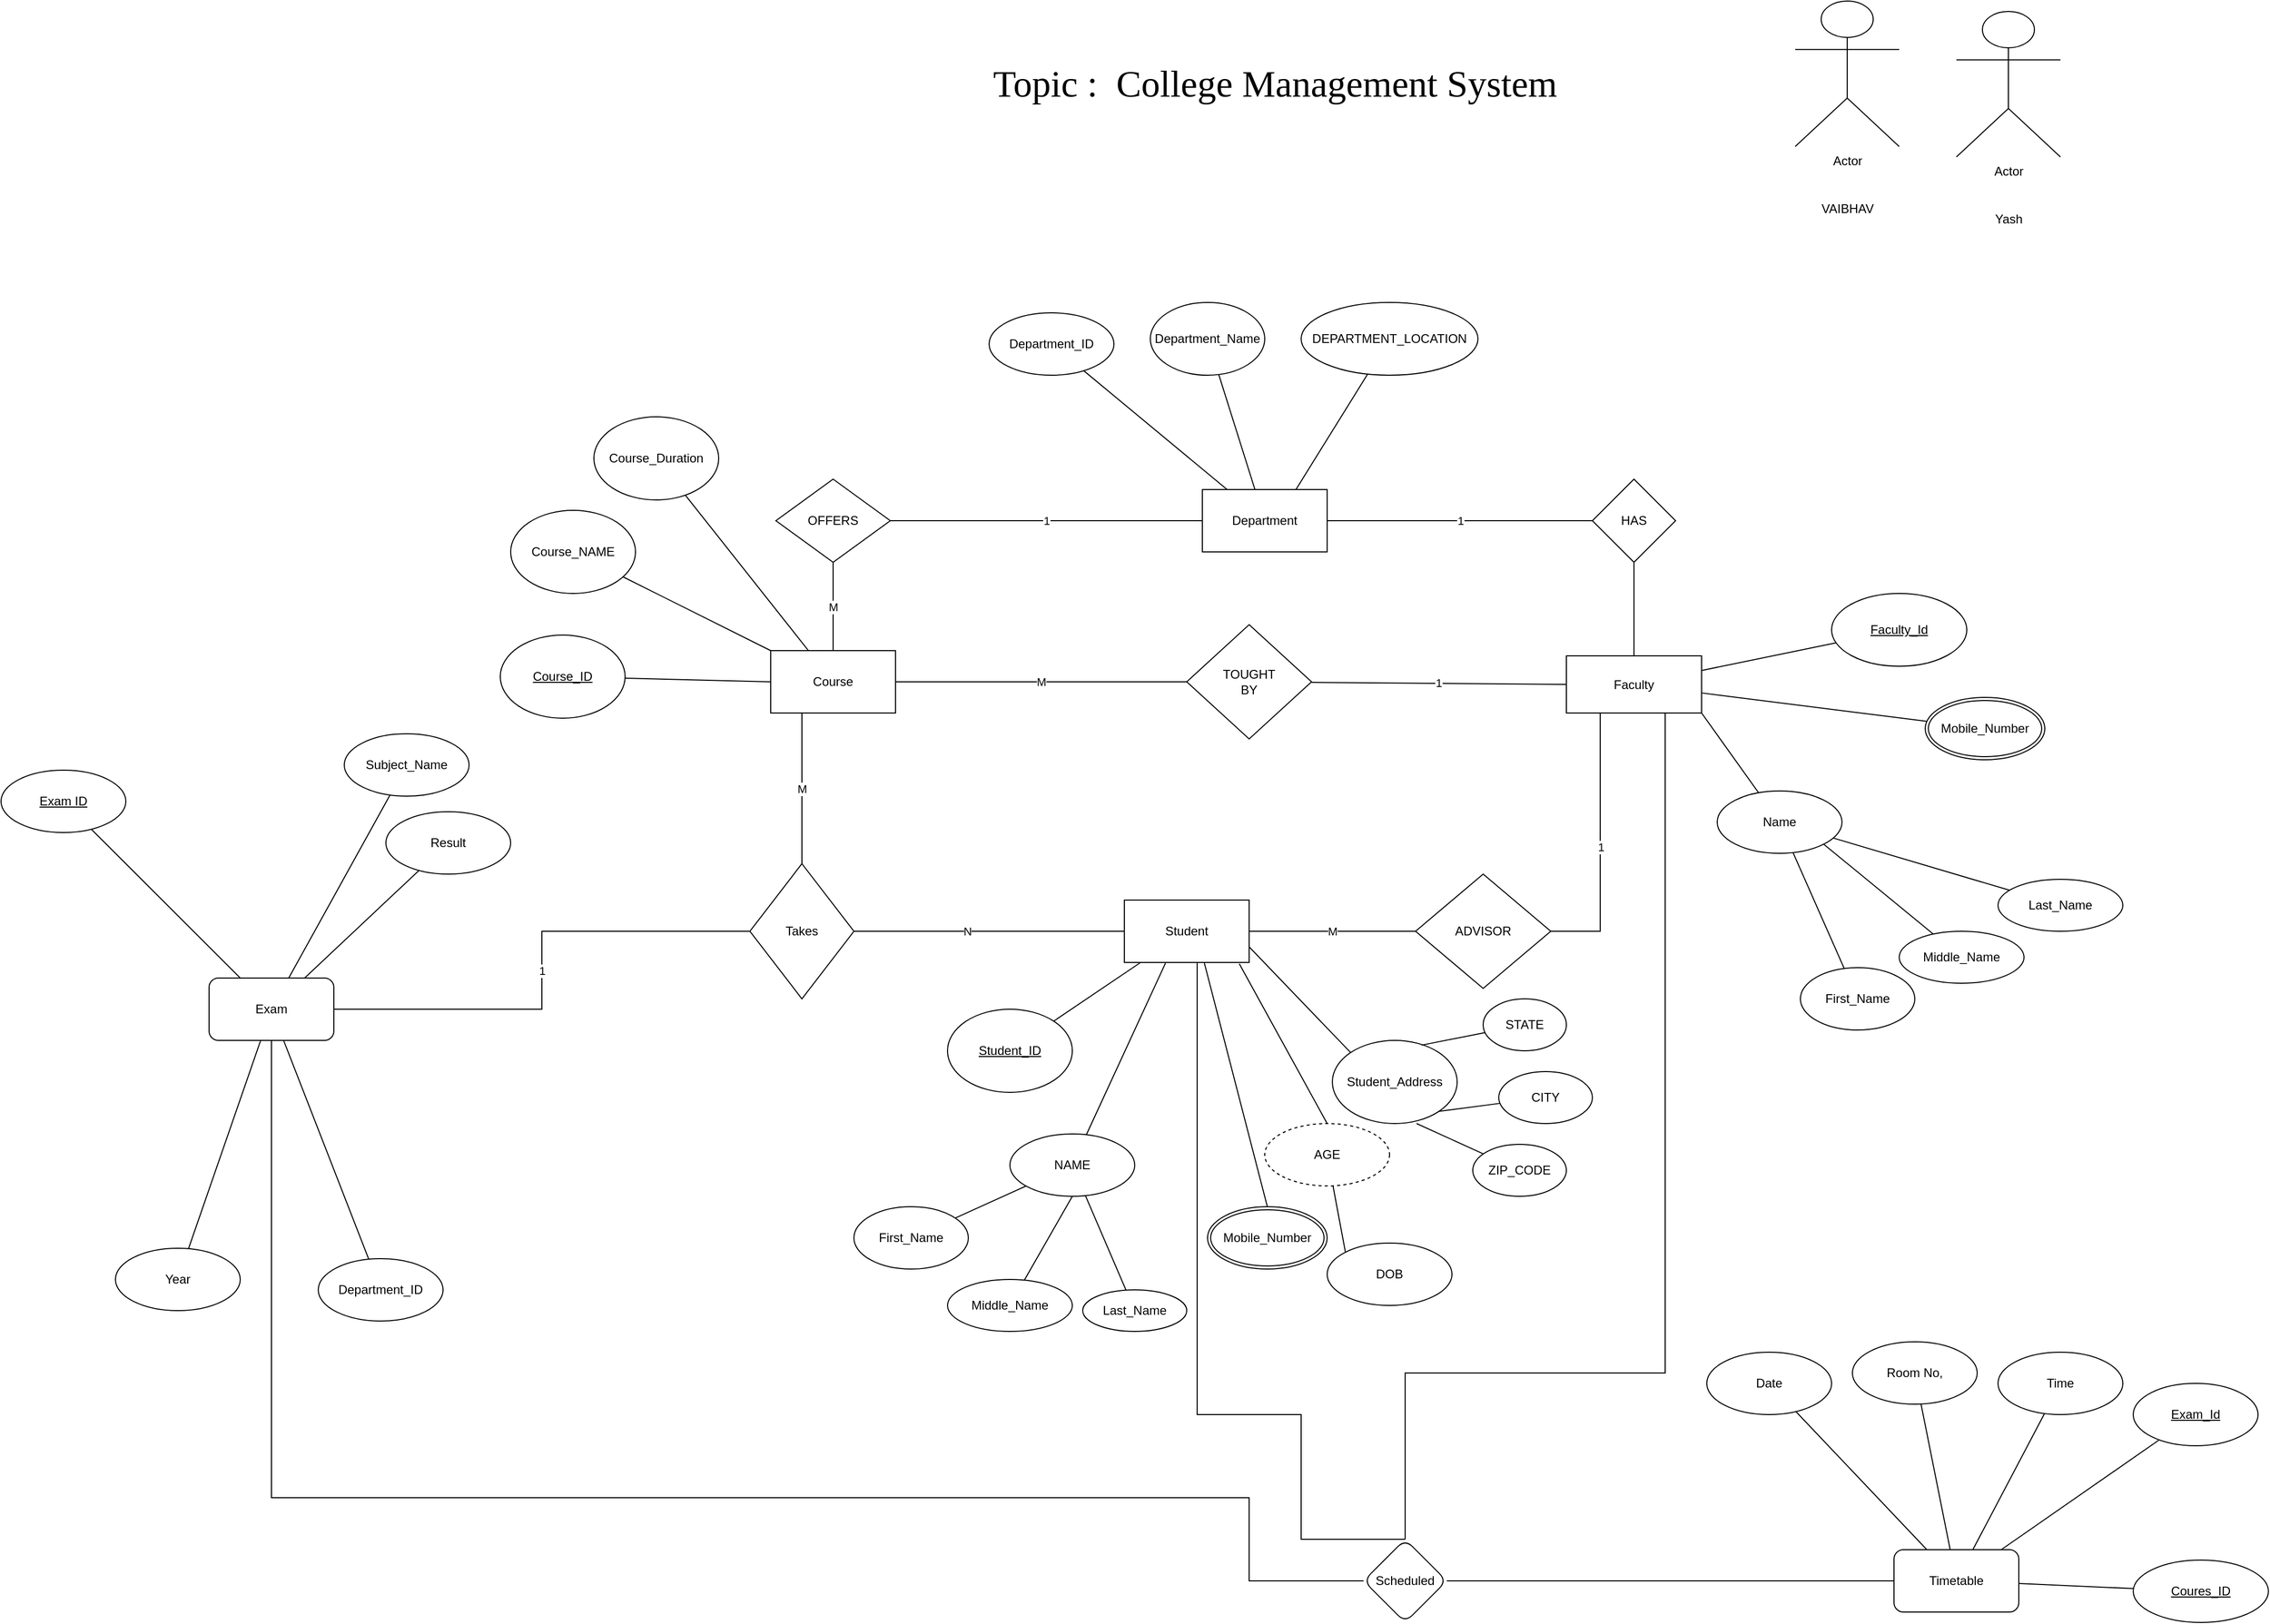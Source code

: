 <mxfile version="16.1.0" type="github">
  <diagram id="R2lEEEUBdFMjLlhIrx00" name="Page-1">
    <mxGraphModel dx="2994" dy="2293" grid="1" gridSize="10" guides="1" tooltips="1" connect="1" arrows="1" fold="1" page="1" pageScale="1" pageWidth="850" pageHeight="1100" math="0" shadow="0" extFonts="Permanent Marker^https://fonts.googleapis.com/css?family=Permanent+Marker">
      <root>
        <mxCell id="0" />
        <mxCell id="1" parent="0" />
        <mxCell id="QF39eqOGqN_0U-94D1bC-55" value="1" style="edgeStyle=orthogonalEdgeStyle;rounded=0;orthogonalLoop=1;jettySize=auto;html=1;entryX=0;entryY=0.5;entryDx=0;entryDy=0;endArrow=none;endFill=0;" parent="1" source="QF39eqOGqN_0U-94D1bC-11" target="QF39eqOGqN_0U-94D1bC-54" edge="1">
          <mxGeometry relative="1" as="geometry" />
        </mxCell>
        <mxCell id="Lc2b4h-heHFp3ACsY35L-27" value="" style="rounded=0;orthogonalLoop=1;jettySize=auto;html=1;endArrow=none;endFill=0;" parent="1" source="QF39eqOGqN_0U-94D1bC-11" target="Lc2b4h-heHFp3ACsY35L-26" edge="1">
          <mxGeometry relative="1" as="geometry" />
        </mxCell>
        <mxCell id="QF39eqOGqN_0U-94D1bC-11" value="Department" style="rounded=0;whiteSpace=wrap;html=1;" parent="1" vertex="1">
          <mxGeometry x="425" y="150" width="120" height="60" as="geometry" />
        </mxCell>
        <mxCell id="QF39eqOGqN_0U-94D1bC-50" value="M" style="rounded=0;orthogonalLoop=1;jettySize=auto;html=1;endArrow=none;endFill=0;" parent="1" source="QF39eqOGqN_0U-94D1bC-12" target="QF39eqOGqN_0U-94D1bC-49" edge="1">
          <mxGeometry relative="1" as="geometry" />
        </mxCell>
        <mxCell id="36BE91eB3OPMBUZPJ_EU-8" value="M" style="rounded=0;orthogonalLoop=1;jettySize=auto;html=1;exitX=0.25;exitY=1;exitDx=0;exitDy=0;entryX=0.5;entryY=0;entryDx=0;entryDy=0;endArrow=none;endFill=0;" edge="1" parent="1" source="QF39eqOGqN_0U-94D1bC-12" target="Lc2b4h-heHFp3ACsY35L-2">
          <mxGeometry relative="1" as="geometry">
            <Array as="points">
              <mxPoint x="40" y="450" />
            </Array>
          </mxGeometry>
        </mxCell>
        <mxCell id="QF39eqOGqN_0U-94D1bC-12" value="Course" style="rounded=0;whiteSpace=wrap;html=1;" parent="1" vertex="1">
          <mxGeometry x="10" y="305" width="120" height="60" as="geometry" />
        </mxCell>
        <mxCell id="QF39eqOGqN_0U-94D1bC-13" value="Faculty" style="rounded=0;whiteSpace=wrap;html=1;" parent="1" vertex="1">
          <mxGeometry x="775" y="310" width="130" height="55" as="geometry" />
        </mxCell>
        <mxCell id="QF39eqOGqN_0U-94D1bC-59" value="M" style="rounded=0;orthogonalLoop=1;jettySize=auto;html=1;entryX=0;entryY=0.5;entryDx=0;entryDy=0;endArrow=none;endFill=0;edgeStyle=orthogonalEdgeStyle;" parent="1" source="QF39eqOGqN_0U-94D1bC-14" target="QF39eqOGqN_0U-94D1bC-57" edge="1">
          <mxGeometry relative="1" as="geometry" />
        </mxCell>
        <mxCell id="QF39eqOGqN_0U-94D1bC-14" value="Student" style="rounded=0;whiteSpace=wrap;html=1;" parent="1" vertex="1">
          <mxGeometry x="350" y="545" width="120" height="60" as="geometry" />
        </mxCell>
        <mxCell id="QF39eqOGqN_0U-94D1bC-45" value="" style="rounded=0;orthogonalLoop=1;jettySize=auto;html=1;endArrow=none;endFill=0;" parent="1" source="QF39eqOGqN_0U-94D1bC-15" target="QF39eqOGqN_0U-94D1bC-11" edge="1">
          <mxGeometry relative="1" as="geometry" />
        </mxCell>
        <mxCell id="QF39eqOGqN_0U-94D1bC-15" value="Department_Name" style="ellipse;whiteSpace=wrap;html=1;" parent="1" vertex="1">
          <mxGeometry x="375" y="-30" width="110" height="70" as="geometry" />
        </mxCell>
        <mxCell id="QF39eqOGqN_0U-94D1bC-44" style="rounded=0;orthogonalLoop=1;jettySize=auto;html=1;entryX=0.75;entryY=0;entryDx=0;entryDy=0;endArrow=none;endFill=0;" parent="1" source="QF39eqOGqN_0U-94D1bC-16" target="QF39eqOGqN_0U-94D1bC-11" edge="1">
          <mxGeometry relative="1" as="geometry" />
        </mxCell>
        <mxCell id="QF39eqOGqN_0U-94D1bC-16" value="DEPARTMENT_LOCATION" style="ellipse;whiteSpace=wrap;html=1;" parent="1" vertex="1">
          <mxGeometry x="520" y="-30" width="170" height="70" as="geometry" />
        </mxCell>
        <mxCell id="QF39eqOGqN_0U-94D1bC-46" style="rounded=0;orthogonalLoop=1;jettySize=auto;html=1;entryX=0;entryY=0.5;entryDx=0;entryDy=0;endArrow=none;endFill=0;" parent="1" source="QF39eqOGqN_0U-94D1bC-17" target="QF39eqOGqN_0U-94D1bC-12" edge="1">
          <mxGeometry relative="1" as="geometry" />
        </mxCell>
        <mxCell id="QF39eqOGqN_0U-94D1bC-17" value="&lt;u&gt;Course_ID&lt;/u&gt;" style="ellipse;whiteSpace=wrap;html=1;" parent="1" vertex="1">
          <mxGeometry x="-250" y="290" width="120" height="80" as="geometry" />
        </mxCell>
        <mxCell id="QF39eqOGqN_0U-94D1bC-47" value="" style="rounded=0;orthogonalLoop=1;jettySize=auto;html=1;endArrow=none;endFill=0;" parent="1" source="QF39eqOGqN_0U-94D1bC-18" target="QF39eqOGqN_0U-94D1bC-12" edge="1">
          <mxGeometry relative="1" as="geometry" />
        </mxCell>
        <mxCell id="QF39eqOGqN_0U-94D1bC-18" value="Course_NAME" style="ellipse;whiteSpace=wrap;html=1;" parent="1" vertex="1">
          <mxGeometry x="-240" y="170" width="120" height="80" as="geometry" />
        </mxCell>
        <mxCell id="QF39eqOGqN_0U-94D1bC-48" value="" style="rounded=0;orthogonalLoop=1;jettySize=auto;html=1;endArrow=none;endFill=0;" parent="1" source="QF39eqOGqN_0U-94D1bC-19" target="QF39eqOGqN_0U-94D1bC-12" edge="1">
          <mxGeometry relative="1" as="geometry" />
        </mxCell>
        <mxCell id="QF39eqOGqN_0U-94D1bC-19" value="Course_Duration" style="ellipse;whiteSpace=wrap;html=1;" parent="1" vertex="1">
          <mxGeometry x="-160" y="80" width="120" height="80" as="geometry" />
        </mxCell>
        <mxCell id="QF39eqOGqN_0U-94D1bC-43" style="rounded=0;orthogonalLoop=1;jettySize=auto;html=1;endArrow=none;endFill=0;" parent="1" source="QF39eqOGqN_0U-94D1bC-21" target="QF39eqOGqN_0U-94D1bC-13" edge="1">
          <mxGeometry relative="1" as="geometry" />
        </mxCell>
        <mxCell id="QF39eqOGqN_0U-94D1bC-21" value="Faculty_Id" style="ellipse;whiteSpace=wrap;html=1;fontStyle=4" parent="1" vertex="1">
          <mxGeometry x="1030" y="250" width="130" height="70" as="geometry" />
        </mxCell>
        <mxCell id="QF39eqOGqN_0U-94D1bC-42" style="rounded=0;orthogonalLoop=1;jettySize=auto;html=1;endArrow=none;endFill=0;" parent="1" source="2UdWuP_MJw2ZWGw73I6B-8" target="QF39eqOGqN_0U-94D1bC-13" edge="1">
          <mxGeometry relative="1" as="geometry">
            <mxPoint x="1040" y="380" as="sourcePoint" />
          </mxGeometry>
        </mxCell>
        <mxCell id="QF39eqOGqN_0U-94D1bC-38" style="rounded=0;orthogonalLoop=1;jettySize=auto;html=1;exitX=0;exitY=0;exitDx=0;exitDy=0;entryX=1;entryY=0.75;entryDx=0;entryDy=0;endArrow=none;endFill=0;" parent="1" source="QF39eqOGqN_0U-94D1bC-25" target="QF39eqOGqN_0U-94D1bC-14" edge="1">
          <mxGeometry relative="1" as="geometry" />
        </mxCell>
        <mxCell id="QF39eqOGqN_0U-94D1bC-25" value="Student_Address" style="ellipse;whiteSpace=wrap;html=1;" parent="1" vertex="1">
          <mxGeometry x="550" y="680" width="120" height="80" as="geometry" />
        </mxCell>
        <mxCell id="QF39eqOGqN_0U-94D1bC-34" style="rounded=0;orthogonalLoop=1;jettySize=auto;html=1;endArrow=none;endFill=0;" parent="1" source="QF39eqOGqN_0U-94D1bC-26" target="QF39eqOGqN_0U-94D1bC-14" edge="1">
          <mxGeometry relative="1" as="geometry" />
        </mxCell>
        <mxCell id="QF39eqOGqN_0U-94D1bC-26" value="&lt;u&gt;Student_ID&lt;/u&gt;" style="ellipse;whiteSpace=wrap;html=1;" parent="1" vertex="1">
          <mxGeometry x="180" y="650" width="120" height="80" as="geometry" />
        </mxCell>
        <mxCell id="QF39eqOGqN_0U-94D1bC-67" value="" style="rounded=0;orthogonalLoop=1;jettySize=auto;html=1;endArrow=none;endFill=0;" parent="1" source="QF39eqOGqN_0U-94D1bC-28" target="QF39eqOGqN_0U-94D1bC-66" edge="1">
          <mxGeometry relative="1" as="geometry" />
        </mxCell>
        <mxCell id="QF39eqOGqN_0U-94D1bC-28" value="First_Name" style="ellipse;whiteSpace=wrap;html=1;" parent="1" vertex="1">
          <mxGeometry x="90" y="840" width="110" height="60" as="geometry" />
        </mxCell>
        <mxCell id="QF39eqOGqN_0U-94D1bC-68" value="" style="rounded=0;orthogonalLoop=1;jettySize=auto;html=1;endArrow=none;endFill=0;" parent="1" source="QF39eqOGqN_0U-94D1bC-29" target="QF39eqOGqN_0U-94D1bC-66" edge="1">
          <mxGeometry relative="1" as="geometry" />
        </mxCell>
        <mxCell id="QF39eqOGqN_0U-94D1bC-29" value="Last_Name" style="ellipse;whiteSpace=wrap;html=1;" parent="1" vertex="1">
          <mxGeometry x="310" y="920" width="100" height="40" as="geometry" />
        </mxCell>
        <mxCell id="QF39eqOGqN_0U-94D1bC-31" value="M" style="rounded=0;orthogonalLoop=1;jettySize=auto;html=1;strokeColor=default;endArrow=none;endFill=0;" parent="1" source="QF39eqOGqN_0U-94D1bC-30" target="QF39eqOGqN_0U-94D1bC-12" edge="1">
          <mxGeometry relative="1" as="geometry" />
        </mxCell>
        <mxCell id="QF39eqOGqN_0U-94D1bC-32" value="1" style="edgeStyle=orthogonalEdgeStyle;rounded=0;orthogonalLoop=1;jettySize=auto;html=1;endArrow=none;endFill=0;" parent="1" source="QF39eqOGqN_0U-94D1bC-30" target="QF39eqOGqN_0U-94D1bC-11" edge="1">
          <mxGeometry relative="1" as="geometry" />
        </mxCell>
        <mxCell id="QF39eqOGqN_0U-94D1bC-30" value="OFFERS" style="rhombus;whiteSpace=wrap;html=1;" parent="1" vertex="1">
          <mxGeometry x="15" y="140" width="110" height="80" as="geometry" />
        </mxCell>
        <mxCell id="QF39eqOGqN_0U-94D1bC-51" value="1" style="rounded=0;orthogonalLoop=1;jettySize=auto;html=1;entryX=0;entryY=0.5;entryDx=0;entryDy=0;endArrow=none;endFill=0;" parent="1" source="QF39eqOGqN_0U-94D1bC-49" target="QF39eqOGqN_0U-94D1bC-13" edge="1">
          <mxGeometry relative="1" as="geometry" />
        </mxCell>
        <mxCell id="QF39eqOGqN_0U-94D1bC-49" value="TOUGHT&lt;br&gt;BY" style="rhombus;whiteSpace=wrap;html=1;rounded=0;" parent="1" vertex="1">
          <mxGeometry x="410" y="280" width="120" height="110" as="geometry" />
        </mxCell>
        <mxCell id="2UdWuP_MJw2ZWGw73I6B-13" value="" style="edgeStyle=none;rounded=0;orthogonalLoop=1;jettySize=auto;html=1;endArrow=none;endFill=0;" parent="1" source="QF39eqOGqN_0U-94D1bC-54" target="QF39eqOGqN_0U-94D1bC-13" edge="1">
          <mxGeometry relative="1" as="geometry" />
        </mxCell>
        <mxCell id="QF39eqOGqN_0U-94D1bC-54" value="HAS" style="rhombus;whiteSpace=wrap;html=1;" parent="1" vertex="1">
          <mxGeometry x="800" y="140" width="80" height="80" as="geometry" />
        </mxCell>
        <mxCell id="QF39eqOGqN_0U-94D1bC-60" value="1" style="rounded=0;orthogonalLoop=1;jettySize=auto;html=1;endArrow=none;endFill=0;entryX=0.25;entryY=1;entryDx=0;entryDy=0;edgeStyle=orthogonalEdgeStyle;" parent="1" source="QF39eqOGqN_0U-94D1bC-57" target="QF39eqOGqN_0U-94D1bC-13" edge="1">
          <mxGeometry relative="1" as="geometry">
            <mxPoint x="710" y="370" as="targetPoint" />
          </mxGeometry>
        </mxCell>
        <mxCell id="QF39eqOGqN_0U-94D1bC-57" value="ADVISOR" style="rhombus;whiteSpace=wrap;html=1;" parent="1" vertex="1">
          <mxGeometry x="630" y="520" width="130" height="110" as="geometry" />
        </mxCell>
        <mxCell id="QF39eqOGqN_0U-94D1bC-75" style="rounded=0;orthogonalLoop=1;jettySize=auto;html=1;endArrow=none;endFill=0;entryX=1;entryY=1;entryDx=0;entryDy=0;" parent="1" source="QF39eqOGqN_0U-94D1bC-65" target="QF39eqOGqN_0U-94D1bC-25" edge="1">
          <mxGeometry relative="1" as="geometry">
            <mxPoint x="620" y="800" as="targetPoint" />
          </mxGeometry>
        </mxCell>
        <mxCell id="QF39eqOGqN_0U-94D1bC-65" value="CITY" style="ellipse;whiteSpace=wrap;html=1;" parent="1" vertex="1">
          <mxGeometry x="710" y="710" width="90" height="50" as="geometry" />
        </mxCell>
        <mxCell id="QF39eqOGqN_0U-94D1bC-69" style="rounded=0;orthogonalLoop=1;jettySize=auto;html=1;entryX=0.33;entryY=1.01;entryDx=0;entryDy=0;entryPerimeter=0;endArrow=none;endFill=0;" parent="1" source="QF39eqOGqN_0U-94D1bC-66" target="QF39eqOGqN_0U-94D1bC-14" edge="1">
          <mxGeometry relative="1" as="geometry" />
        </mxCell>
        <mxCell id="QF39eqOGqN_0U-94D1bC-66" value="NAME" style="ellipse;whiteSpace=wrap;html=1;" parent="1" vertex="1">
          <mxGeometry x="240" y="770" width="120" height="60" as="geometry" />
        </mxCell>
        <mxCell id="QF39eqOGqN_0U-94D1bC-71" style="rounded=0;orthogonalLoop=1;jettySize=auto;html=1;entryX=0.5;entryY=1;entryDx=0;entryDy=0;endArrow=none;endFill=0;" parent="1" source="QF39eqOGqN_0U-94D1bC-70" target="QF39eqOGqN_0U-94D1bC-66" edge="1">
          <mxGeometry relative="1" as="geometry" />
        </mxCell>
        <mxCell id="QF39eqOGqN_0U-94D1bC-70" value="Middle_Name" style="ellipse;whiteSpace=wrap;html=1;" parent="1" vertex="1">
          <mxGeometry x="180" y="910" width="120" height="50" as="geometry" />
        </mxCell>
        <mxCell id="QF39eqOGqN_0U-94D1bC-76" style="rounded=0;orthogonalLoop=1;jettySize=auto;html=1;endArrow=none;endFill=0;entryX=0.675;entryY=1;entryDx=0;entryDy=0;entryPerimeter=0;" parent="1" source="QF39eqOGqN_0U-94D1bC-72" target="QF39eqOGqN_0U-94D1bC-25" edge="1">
          <mxGeometry relative="1" as="geometry">
            <mxPoint x="560" y="760" as="targetPoint" />
          </mxGeometry>
        </mxCell>
        <mxCell id="QF39eqOGqN_0U-94D1bC-72" value="ZIP_CODE" style="ellipse;whiteSpace=wrap;html=1;" parent="1" vertex="1">
          <mxGeometry x="685" y="780" width="90" height="50" as="geometry" />
        </mxCell>
        <mxCell id="QF39eqOGqN_0U-94D1bC-74" style="rounded=0;orthogonalLoop=1;jettySize=auto;html=1;endArrow=none;endFill=0;entryX=0.715;entryY=0.057;entryDx=0;entryDy=0;entryPerimeter=0;" parent="1" source="QF39eqOGqN_0U-94D1bC-73" target="QF39eqOGqN_0U-94D1bC-25" edge="1">
          <mxGeometry relative="1" as="geometry" />
        </mxCell>
        <mxCell id="QF39eqOGqN_0U-94D1bC-73" value="STATE" style="ellipse;whiteSpace=wrap;html=1;" parent="1" vertex="1">
          <mxGeometry x="695" y="640" width="80" height="50" as="geometry" />
        </mxCell>
        <mxCell id="2UdWuP_MJw2ZWGw73I6B-12" style="edgeStyle=none;rounded=0;orthogonalLoop=1;jettySize=auto;html=1;entryX=0.921;entryY=1.02;entryDx=0;entryDy=0;entryPerimeter=0;endArrow=none;endFill=0;exitX=0.5;exitY=0;exitDx=0;exitDy=0;" parent="1" source="QF39eqOGqN_0U-94D1bC-78" target="QF39eqOGqN_0U-94D1bC-14" edge="1">
          <mxGeometry relative="1" as="geometry">
            <mxPoint x="520" y="750" as="sourcePoint" />
          </mxGeometry>
        </mxCell>
        <mxCell id="QF39eqOGqN_0U-94D1bC-78" value="AGE" style="ellipse;whiteSpace=wrap;html=1;rounded=0;dashed=1;" parent="1" vertex="1">
          <mxGeometry x="485" y="760" width="120" height="60" as="geometry" />
        </mxCell>
        <mxCell id="2UdWuP_MJw2ZWGw73I6B-11" style="edgeStyle=none;rounded=0;orthogonalLoop=1;jettySize=auto;html=1;exitX=0;exitY=0;exitDx=0;exitDy=0;endArrow=none;endFill=0;" parent="1" source="QF39eqOGqN_0U-94D1bC-80" target="QF39eqOGqN_0U-94D1bC-78" edge="1">
          <mxGeometry relative="1" as="geometry" />
        </mxCell>
        <mxCell id="QF39eqOGqN_0U-94D1bC-80" value="DOB" style="ellipse;whiteSpace=wrap;html=1;rounded=0;" parent="1" vertex="1">
          <mxGeometry x="545" y="875" width="120" height="60" as="geometry" />
        </mxCell>
        <mxCell id="QF39eqOGqN_0U-94D1bC-84" value="" style="rounded=0;orthogonalLoop=1;jettySize=auto;html=1;endArrow=none;endFill=0;" parent="1" source="QF39eqOGqN_0U-94D1bC-85" target="QF39eqOGqN_0U-94D1bC-88" edge="1">
          <mxGeometry relative="1" as="geometry" />
        </mxCell>
        <mxCell id="QF39eqOGqN_0U-94D1bC-85" value="First_Name" style="ellipse;whiteSpace=wrap;html=1;" parent="1" vertex="1">
          <mxGeometry x="1000" y="610" width="110" height="60" as="geometry" />
        </mxCell>
        <mxCell id="QF39eqOGqN_0U-94D1bC-86" value="" style="rounded=0;orthogonalLoop=1;jettySize=auto;html=1;endArrow=none;endFill=0;" parent="1" source="QF39eqOGqN_0U-94D1bC-87" target="QF39eqOGqN_0U-94D1bC-88" edge="1">
          <mxGeometry relative="1" as="geometry" />
        </mxCell>
        <mxCell id="QF39eqOGqN_0U-94D1bC-87" value="Last_Name" style="ellipse;whiteSpace=wrap;html=1;" parent="1" vertex="1">
          <mxGeometry x="1190" y="525" width="120" height="50" as="geometry" />
        </mxCell>
        <mxCell id="QF39eqOGqN_0U-94D1bC-91" style="rounded=0;orthogonalLoop=1;jettySize=auto;html=1;entryX=1;entryY=1;entryDx=0;entryDy=0;endArrow=none;endFill=0;" parent="1" source="QF39eqOGqN_0U-94D1bC-88" target="QF39eqOGqN_0U-94D1bC-13" edge="1">
          <mxGeometry relative="1" as="geometry" />
        </mxCell>
        <mxCell id="QF39eqOGqN_0U-94D1bC-88" value="Name" style="ellipse;whiteSpace=wrap;html=1;" parent="1" vertex="1">
          <mxGeometry x="920" y="440" width="120" height="60" as="geometry" />
        </mxCell>
        <mxCell id="QF39eqOGqN_0U-94D1bC-89" style="rounded=0;orthogonalLoop=1;jettySize=auto;html=1;entryX=1;entryY=1;entryDx=0;entryDy=0;endArrow=none;endFill=0;" parent="1" source="QF39eqOGqN_0U-94D1bC-90" target="QF39eqOGqN_0U-94D1bC-88" edge="1">
          <mxGeometry relative="1" as="geometry" />
        </mxCell>
        <mxCell id="QF39eqOGqN_0U-94D1bC-90" value="Middle_Name" style="ellipse;whiteSpace=wrap;html=1;" parent="1" vertex="1">
          <mxGeometry x="1095" y="575" width="120" height="50" as="geometry" />
        </mxCell>
        <mxCell id="2UdWuP_MJw2ZWGw73I6B-7" style="rounded=0;orthogonalLoop=1;jettySize=auto;html=1;entryX=0.641;entryY=1.009;entryDx=0;entryDy=0;entryPerimeter=0;endArrow=none;endFill=0;exitX=0.5;exitY=0;exitDx=0;exitDy=0;" parent="1" source="2UdWuP_MJw2ZWGw73I6B-5" target="QF39eqOGqN_0U-94D1bC-14" edge="1">
          <mxGeometry relative="1" as="geometry">
            <mxPoint x="95.715" y="900.014" as="sourcePoint" />
          </mxGeometry>
        </mxCell>
        <mxCell id="2UdWuP_MJw2ZWGw73I6B-5" value="Mobile_Number" style="ellipse;shape=doubleEllipse;margin=3;whiteSpace=wrap;html=1;align=center;" parent="1" vertex="1">
          <mxGeometry x="430" y="840" width="115" height="60" as="geometry" />
        </mxCell>
        <mxCell id="2UdWuP_MJw2ZWGw73I6B-8" value="Mobile_Number" style="ellipse;shape=doubleEllipse;margin=3;whiteSpace=wrap;html=1;align=center;" parent="1" vertex="1">
          <mxGeometry x="1120" y="350" width="115" height="60" as="geometry" />
        </mxCell>
        <mxCell id="2UdWuP_MJw2ZWGw73I6B-16" value="Actor" style="shape=umlActor;verticalLabelPosition=bottom;verticalAlign=top;html=1;outlineConnect=0;" parent="1" vertex="1">
          <mxGeometry x="995" y="-320" width="100" height="140" as="geometry" />
        </mxCell>
        <mxCell id="2UdWuP_MJw2ZWGw73I6B-17" value="VAIBHAV" style="text;html=1;align=center;verticalAlign=middle;resizable=0;points=[];autosize=1;strokeColor=none;fillColor=none;" parent="1" vertex="1">
          <mxGeometry x="1010" y="-130" width="70" height="20" as="geometry" />
        </mxCell>
        <mxCell id="2UdWuP_MJw2ZWGw73I6B-22" value="Actor" style="shape=umlActor;verticalLabelPosition=bottom;verticalAlign=top;html=1;outlineConnect=0;" parent="1" vertex="1">
          <mxGeometry x="1150" y="-310" width="100" height="140" as="geometry" />
        </mxCell>
        <mxCell id="2UdWuP_MJw2ZWGw73I6B-25" value="Yash" style="text;html=1;align=center;verticalAlign=middle;resizable=0;points=[];autosize=1;strokeColor=none;fillColor=none;" parent="1" vertex="1">
          <mxGeometry x="1180" y="-120" width="40" height="20" as="geometry" />
        </mxCell>
        <mxCell id="2UdWuP_MJw2ZWGw73I6B-26" value="Topic :&amp;nbsp; College Management System" style="text;html=1;strokeColor=none;fillColor=none;align=center;verticalAlign=middle;whiteSpace=wrap;rounded=0;fontFamily=Comic Sans MS;fontSize=36;" parent="1" vertex="1">
          <mxGeometry x="180" y="-255" width="630" height="30" as="geometry" />
        </mxCell>
        <mxCell id="Lc2b4h-heHFp3ACsY35L-19" value="" style="rounded=0;orthogonalLoop=1;jettySize=auto;html=1;endArrow=none;endFill=0;" parent="1" source="Lc2b4h-heHFp3ACsY35L-1" target="Lc2b4h-heHFp3ACsY35L-18" edge="1">
          <mxGeometry relative="1" as="geometry" />
        </mxCell>
        <mxCell id="Lc2b4h-heHFp3ACsY35L-21" value="" style="rounded=0;orthogonalLoop=1;jettySize=auto;html=1;endArrow=none;endFill=0;" parent="1" source="Lc2b4h-heHFp3ACsY35L-1" target="Lc2b4h-heHFp3ACsY35L-20" edge="1">
          <mxGeometry relative="1" as="geometry" />
        </mxCell>
        <mxCell id="Lc2b4h-heHFp3ACsY35L-23" value="" style="rounded=0;orthogonalLoop=1;jettySize=auto;html=1;endArrow=none;endFill=0;" parent="1" source="Lc2b4h-heHFp3ACsY35L-1" target="Lc2b4h-heHFp3ACsY35L-22" edge="1">
          <mxGeometry relative="1" as="geometry" />
        </mxCell>
        <mxCell id="Lc2b4h-heHFp3ACsY35L-25" value="" style="rounded=0;orthogonalLoop=1;jettySize=auto;html=1;endArrow=none;endFill=0;" parent="1" source="Lc2b4h-heHFp3ACsY35L-1" target="Lc2b4h-heHFp3ACsY35L-24" edge="1">
          <mxGeometry relative="1" as="geometry" />
        </mxCell>
        <mxCell id="Lc2b4h-heHFp3ACsY35L-29" value="" style="rounded=0;orthogonalLoop=1;jettySize=auto;html=1;endArrow=none;endFill=0;" parent="1" source="Lc2b4h-heHFp3ACsY35L-1" target="Lc2b4h-heHFp3ACsY35L-28" edge="1">
          <mxGeometry relative="1" as="geometry" />
        </mxCell>
        <mxCell id="36BE91eB3OPMBUZPJ_EU-18" style="edgeStyle=orthogonalEdgeStyle;rounded=0;orthogonalLoop=1;jettySize=auto;html=1;entryX=0;entryY=0.5;entryDx=0;entryDy=0;endArrow=none;endFill=0;" edge="1" parent="1" source="Lc2b4h-heHFp3ACsY35L-1" target="Lc2b4h-heHFp3ACsY35L-6">
          <mxGeometry relative="1" as="geometry">
            <Array as="points">
              <mxPoint x="-470" y="1120" />
              <mxPoint x="470" y="1120" />
              <mxPoint x="470" y="1200" />
            </Array>
          </mxGeometry>
        </mxCell>
        <mxCell id="Lc2b4h-heHFp3ACsY35L-1" value="Exam" style="rounded=1;whiteSpace=wrap;html=1;" parent="1" vertex="1">
          <mxGeometry x="-530" y="620" width="120" height="60" as="geometry" />
        </mxCell>
        <mxCell id="Lc2b4h-heHFp3ACsY35L-3" value="1" style="edgeStyle=orthogonalEdgeStyle;rounded=0;orthogonalLoop=1;jettySize=auto;html=1;endArrow=none;endFill=0;" parent="1" source="Lc2b4h-heHFp3ACsY35L-2" target="Lc2b4h-heHFp3ACsY35L-1" edge="1">
          <mxGeometry relative="1" as="geometry" />
        </mxCell>
        <mxCell id="Lc2b4h-heHFp3ACsY35L-5" value="" style="edgeStyle=orthogonalEdgeStyle;rounded=0;orthogonalLoop=1;jettySize=auto;html=1;endArrow=none;endFill=0;" parent="1" source="Lc2b4h-heHFp3ACsY35L-2" target="QF39eqOGqN_0U-94D1bC-14" edge="1">
          <mxGeometry relative="1" as="geometry" />
        </mxCell>
        <mxCell id="36BE91eB3OPMBUZPJ_EU-9" value="N" style="edgeLabel;html=1;align=center;verticalAlign=middle;resizable=0;points=[];" vertex="1" connectable="0" parent="Lc2b4h-heHFp3ACsY35L-5">
          <mxGeometry x="-0.152" relative="1" as="geometry">
            <mxPoint x="-1" as="offset" />
          </mxGeometry>
        </mxCell>
        <mxCell id="Lc2b4h-heHFp3ACsY35L-2" value="Takes" style="rhombus;whiteSpace=wrap;html=1;" parent="1" vertex="1">
          <mxGeometry x="-10" y="510" width="100" height="130" as="geometry" />
        </mxCell>
        <mxCell id="Lc2b4h-heHFp3ACsY35L-9" value="" style="edgeStyle=orthogonalEdgeStyle;rounded=0;orthogonalLoop=1;jettySize=auto;html=1;endArrow=none;endFill=0;" parent="1" source="Lc2b4h-heHFp3ACsY35L-6" target="Lc2b4h-heHFp3ACsY35L-8" edge="1">
          <mxGeometry relative="1" as="geometry" />
        </mxCell>
        <mxCell id="36BE91eB3OPMBUZPJ_EU-16" style="edgeStyle=orthogonalEdgeStyle;rounded=0;orthogonalLoop=1;jettySize=auto;html=1;exitX=0.5;exitY=0;exitDx=0;exitDy=0;endArrow=none;endFill=0;" edge="1" parent="1" source="Lc2b4h-heHFp3ACsY35L-6" target="QF39eqOGqN_0U-94D1bC-14">
          <mxGeometry relative="1" as="geometry">
            <Array as="points">
              <mxPoint x="520" y="1160" />
              <mxPoint x="520" y="1040" />
              <mxPoint x="420" y="1040" />
            </Array>
          </mxGeometry>
        </mxCell>
        <mxCell id="36BE91eB3OPMBUZPJ_EU-17" style="edgeStyle=orthogonalEdgeStyle;rounded=0;orthogonalLoop=1;jettySize=auto;html=1;endArrow=none;endFill=0;" edge="1" parent="1" source="Lc2b4h-heHFp3ACsY35L-6" target="QF39eqOGqN_0U-94D1bC-13">
          <mxGeometry relative="1" as="geometry">
            <Array as="points">
              <mxPoint x="620" y="1000" />
              <mxPoint x="870" y="1000" />
            </Array>
          </mxGeometry>
        </mxCell>
        <mxCell id="Lc2b4h-heHFp3ACsY35L-6" value="Scheduled" style="rhombus;whiteSpace=wrap;html=1;rounded=1;" parent="1" vertex="1">
          <mxGeometry x="580" y="1160" width="80" height="80" as="geometry" />
        </mxCell>
        <mxCell id="Lc2b4h-heHFp3ACsY35L-11" value="" style="rounded=0;orthogonalLoop=1;jettySize=auto;html=1;endArrow=none;endFill=0;" parent="1" source="Lc2b4h-heHFp3ACsY35L-8" target="Lc2b4h-heHFp3ACsY35L-10" edge="1">
          <mxGeometry relative="1" as="geometry" />
        </mxCell>
        <mxCell id="Lc2b4h-heHFp3ACsY35L-13" value="" style="rounded=0;orthogonalLoop=1;jettySize=auto;html=1;endArrow=none;endFill=0;" parent="1" source="Lc2b4h-heHFp3ACsY35L-8" target="Lc2b4h-heHFp3ACsY35L-12" edge="1">
          <mxGeometry relative="1" as="geometry" />
        </mxCell>
        <mxCell id="Lc2b4h-heHFp3ACsY35L-15" value="" style="rounded=0;orthogonalLoop=1;jettySize=auto;html=1;endArrow=none;endFill=0;" parent="1" source="Lc2b4h-heHFp3ACsY35L-8" target="Lc2b4h-heHFp3ACsY35L-14" edge="1">
          <mxGeometry relative="1" as="geometry" />
        </mxCell>
        <mxCell id="Lc2b4h-heHFp3ACsY35L-17" value="" style="rounded=0;orthogonalLoop=1;jettySize=auto;html=1;endArrow=none;endFill=0;" parent="1" source="Lc2b4h-heHFp3ACsY35L-8" target="Lc2b4h-heHFp3ACsY35L-16" edge="1">
          <mxGeometry relative="1" as="geometry" />
        </mxCell>
        <mxCell id="Lc2b4h-heHFp3ACsY35L-8" value="Timetable" style="whiteSpace=wrap;html=1;rounded=1;" parent="1" vertex="1">
          <mxGeometry x="1090" y="1170" width="120" height="60" as="geometry" />
        </mxCell>
        <mxCell id="Lc2b4h-heHFp3ACsY35L-10" value="Time" style="ellipse;whiteSpace=wrap;html=1;rounded=1;" parent="1" vertex="1">
          <mxGeometry x="1190" y="980" width="120" height="60" as="geometry" />
        </mxCell>
        <mxCell id="Lc2b4h-heHFp3ACsY35L-12" value="Date" style="ellipse;whiteSpace=wrap;html=1;rounded=1;" parent="1" vertex="1">
          <mxGeometry x="910" y="980" width="120" height="60" as="geometry" />
        </mxCell>
        <mxCell id="Lc2b4h-heHFp3ACsY35L-14" value="Room No," style="ellipse;whiteSpace=wrap;html=1;rounded=1;" parent="1" vertex="1">
          <mxGeometry x="1050" y="970" width="120" height="60" as="geometry" />
        </mxCell>
        <mxCell id="Lc2b4h-heHFp3ACsY35L-16" value="&lt;u&gt;Exam_Id&lt;/u&gt;" style="ellipse;whiteSpace=wrap;html=1;rounded=1;" parent="1" vertex="1">
          <mxGeometry x="1320" y="1010" width="120" height="60" as="geometry" />
        </mxCell>
        <mxCell id="Lc2b4h-heHFp3ACsY35L-18" value="Subject_Name" style="ellipse;whiteSpace=wrap;html=1;rounded=1;" parent="1" vertex="1">
          <mxGeometry x="-400" y="385" width="120" height="60" as="geometry" />
        </mxCell>
        <mxCell id="Lc2b4h-heHFp3ACsY35L-20" value="Year" style="ellipse;whiteSpace=wrap;html=1;rounded=1;" parent="1" vertex="1">
          <mxGeometry x="-620" y="880" width="120" height="60" as="geometry" />
        </mxCell>
        <mxCell id="Lc2b4h-heHFp3ACsY35L-22" value="&lt;u&gt;Exam ID&lt;/u&gt;" style="ellipse;whiteSpace=wrap;html=1;rounded=1;" parent="1" vertex="1">
          <mxGeometry x="-730" y="420" width="120" height="60" as="geometry" />
        </mxCell>
        <mxCell id="Lc2b4h-heHFp3ACsY35L-24" value="Department_ID" style="ellipse;whiteSpace=wrap;html=1;rounded=1;" parent="1" vertex="1">
          <mxGeometry x="-425" y="890" width="120" height="60" as="geometry" />
        </mxCell>
        <mxCell id="Lc2b4h-heHFp3ACsY35L-26" value="Department_ID" style="ellipse;whiteSpace=wrap;html=1;rounded=0;" parent="1" vertex="1">
          <mxGeometry x="220" y="-20" width="120" height="60" as="geometry" />
        </mxCell>
        <mxCell id="Lc2b4h-heHFp3ACsY35L-28" value="Result" style="ellipse;whiteSpace=wrap;html=1;rounded=1;" parent="1" vertex="1">
          <mxGeometry x="-360" y="460" width="120" height="60" as="geometry" />
        </mxCell>
        <mxCell id="36BE91eB3OPMBUZPJ_EU-22" style="rounded=0;orthogonalLoop=1;jettySize=auto;html=1;endArrow=none;endFill=0;" edge="1" parent="1" source="36BE91eB3OPMBUZPJ_EU-21" target="Lc2b4h-heHFp3ACsY35L-8">
          <mxGeometry relative="1" as="geometry" />
        </mxCell>
        <mxCell id="36BE91eB3OPMBUZPJ_EU-21" value="&lt;u&gt;Coures_ID&lt;/u&gt;" style="ellipse;whiteSpace=wrap;html=1;" vertex="1" parent="1">
          <mxGeometry x="1320" y="1180" width="130" height="60" as="geometry" />
        </mxCell>
      </root>
    </mxGraphModel>
  </diagram>
</mxfile>
